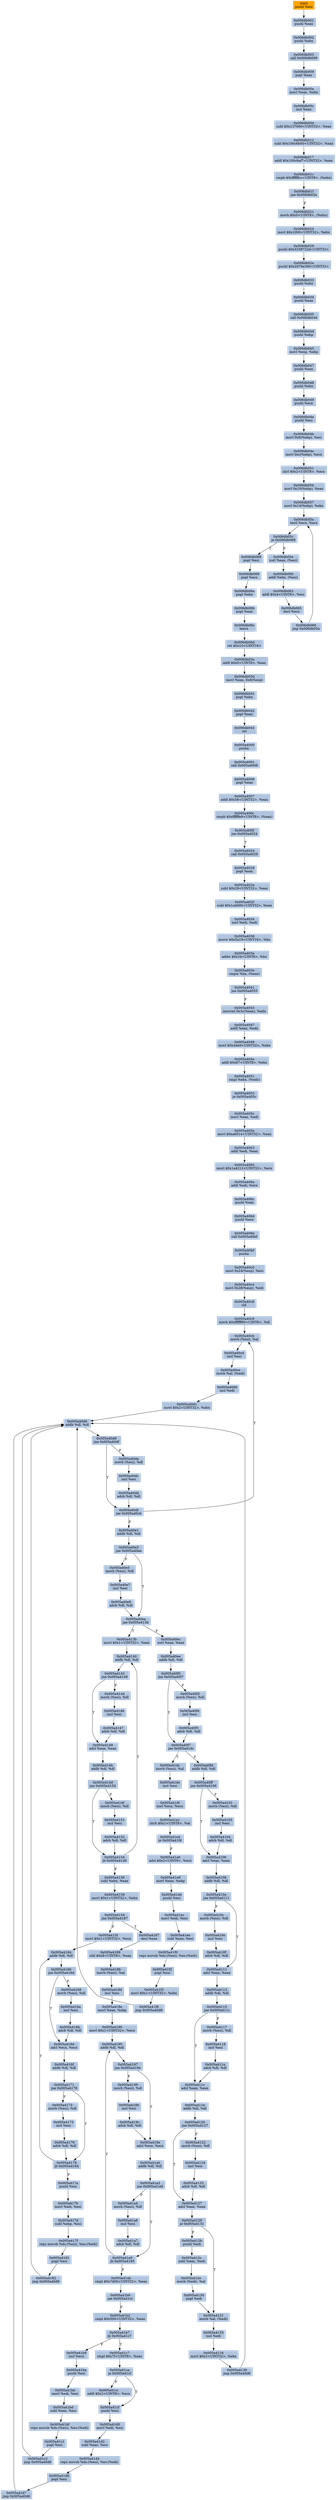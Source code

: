 digraph G {
node[shape=rectangle,style=filled,fillcolor=lightsteelblue,color=lightsteelblue]
bgcolor="transparent"
a0x006db000pushl_esi[label="start\npushl %esi",fillcolor="orange",color="lightgrey"];
a0x006db001pushl_eax[label="0x006db001\npushl %eax"];
a0x006db002pushl_ebx[label="0x006db002\npushl %ebx"];
a0x006db003call_0x006db009[label="0x006db003\ncall 0x006db009"];
a0x006db009popl_eax[label="0x006db009\npopl %eax"];
a0x006db00amovl_eax_ebx[label="0x006db00a\nmovl %eax, %ebx"];
a0x006db00cincl_eax[label="0x006db00c\nincl %eax"];
a0x006db00dsubl_0x137000UINT32_eax[label="0x006db00d\nsubl $0x137000<UINT32>, %eax"];
a0x006db012subl_0x100c6b00UINT32_eax[label="0x006db012\nsubl $0x100c6b00<UINT32>, %eax"];
a0x006db017addl_0x100c6af7UINT32_eax[label="0x006db017\naddl $0x100c6af7<UINT32>, %eax"];
a0x006db01ccmpb_0xffffffccUINT8_ebx_[label="0x006db01c\ncmpb $0xffffffcc<UINT8>, (%ebx)"];
a0x006db01fjne_0x006db03a[label="0x006db01f\njne 0x006db03a"];
a0x006db021movb_0x0UINT8_ebx_[label="0x006db021\nmovb $0x0<UINT8>, (%ebx)"];
a0x006db024movl_0x1000UINT32_ebx[label="0x006db024\nmovl $0x1000<UINT32>, %ebx"];
a0x006db029pushl_0x3338722dUINT32[label="0x006db029\npushl $0x3338722d<UINT32>"];
a0x006db02epushl_0x2979e390UINT32[label="0x006db02e\npushl $0x2979e390<UINT32>"];
a0x006db033pushl_ebx[label="0x006db033\npushl %ebx"];
a0x006db034pushl_eax[label="0x006db034\npushl %eax"];
a0x006db035call_0x006db044[label="0x006db035\ncall 0x006db044"];
a0x006db044pushl_ebp[label="0x006db044\npushl %ebp"];
a0x006db045movl_esp_ebp[label="0x006db045\nmovl %esp, %ebp"];
a0x006db047pushl_eax[label="0x006db047\npushl %eax"];
a0x006db048pushl_ebx[label="0x006db048\npushl %ebx"];
a0x006db049pushl_ecx[label="0x006db049\npushl %ecx"];
a0x006db04apushl_esi[label="0x006db04a\npushl %esi"];
a0x006db04bmovl_0x8ebp__esi[label="0x006db04b\nmovl 0x8(%ebp), %esi"];
a0x006db04emovl_0xcebp__ecx[label="0x006db04e\nmovl 0xc(%ebp), %ecx"];
a0x006db051shrl_0x2UINT8_ecx[label="0x006db051\nshrl $0x2<UINT8>, %ecx"];
a0x006db054movl_0x10ebp__eax[label="0x006db054\nmovl 0x10(%ebp), %eax"];
a0x006db057movl_0x14ebp__ebx[label="0x006db057\nmovl 0x14(%ebp), %ebx"];
a0x006db05atestl_ecx_ecx[label="0x006db05a\ntestl %ecx, %ecx"];
a0x006db05cje_0x006db068[label="0x006db05c\nje 0x006db068"];
a0x006db05exorl_eax_esi_[label="0x006db05e\nxorl %eax, (%esi)"];
a0x006db060addl_ebx_esi_[label="0x006db060\naddl %ebx, (%esi)"];
a0x006db062addl_0x4UINT8_esi[label="0x006db062\naddl $0x4<UINT8>, %esi"];
a0x006db065decl_ecx[label="0x006db065\ndecl %ecx"];
a0x006db066jmp_0x006db05a[label="0x006db066\njmp 0x006db05a"];
a0x006db068popl_esi[label="0x006db068\npopl %esi"];
a0x006db069popl_ecx[label="0x006db069\npopl %ecx"];
a0x006db06apopl_ebx[label="0x006db06a\npopl %ebx"];
a0x006db06bpopl_eax[label="0x006db06b\npopl %eax"];
a0x006db06cleave_[label="0x006db06c\nleave "];
a0x006db06dret_0x10UINT16[label="0x006db06d\nret $0x10<UINT16>"];
a0x006db03aaddl_0x0UINT8_eax[label="0x006db03a\naddl $0x0<UINT8>, %eax"];
a0x006db03dmovl_eax_0x8esp_[label="0x006db03d\nmovl %eax, 0x8(%esp)"];
a0x006db041popl_ebx[label="0x006db041\npopl %ebx"];
a0x006db042popl_eax[label="0x006db042\npopl %eax"];
a0x006db043ret[label="0x006db043\nret"];
a0x005a4000pusha_[label="0x005a4000\npusha "];
a0x005a4001call_0x005a4006[label="0x005a4001\ncall 0x005a4006"];
a0x005a4006popl_eax[label="0x005a4006\npopl %eax"];
a0x005a4007addl_0x58UINT32_eax[label="0x005a4007\naddl $0x58<UINT32>, %eax"];
a0x005a400ccmpb_0xffffffe9UINT8_eax_[label="0x005a400c\ncmpb $0xffffffe9<UINT8>, (%eax)"];
a0x005a400fjne_0x005a4024[label="0x005a400f\njne 0x005a4024"];
a0x005a4024call_0x005a4029[label="0x005a4024\ncall 0x005a4029"];
a0x005a4029popl_eax[label="0x005a4029\npopl %eax"];
a0x005a402asubl_0x29UINT32_eax[label="0x005a402a\nsubl $0x29<UINT32>, %eax"];
a0x005a402fsubl_0x1a4000UINT32_eax[label="0x005a402f\nsubl $0x1a4000<UINT32>, %eax"];
a0x005a4034xorl_edi_edi[label="0x005a4034\nxorl %edi, %edi"];
a0x005a4036movw_0x5a19UINT16_bx[label="0x005a4036\nmovw $0x5a19<UINT16>, %bx"];
a0x005a403aaddw_0x34UINT8_bx[label="0x005a403a\naddw $0x34<UINT8>, %bx"];
a0x005a403ecmpw_bx_eax_[label="0x005a403e\ncmpw %bx, (%eax)"];
a0x005a4041jne_0x005a4055[label="0x005a4041\njne 0x005a4055"];
a0x005a4043movzwl_0x3ceax__edx[label="0x005a4043\nmovzwl 0x3c(%eax), %edx"];
a0x005a4047addl_eax_edx[label="0x005a4047\naddl %eax, %edx"];
a0x005a4049movl_0x44e9UINT32_ebx[label="0x005a4049\nmovl $0x44e9<UINT32>, %ebx"];
a0x005a404eaddl_0x67UINT8_ebx[label="0x005a404e\naddl $0x67<UINT8>, %ebx"];
a0x005a4051cmpl_ebx_edx_[label="0x005a4051\ncmpl %ebx, (%edx)"];
a0x005a4053je_0x005a405c[label="0x005a4053\nje 0x005a405c"];
a0x005a405cmovl_eax_edi[label="0x005a405c\nmovl %eax, %edi"];
a0x005a405emovl_0xa6014UINT32_eax[label="0x005a405e\nmovl $0xa6014<UINT32>, %eax"];
a0x005a4063addl_edi_eax[label="0x005a4063\naddl %edi, %eax"];
a0x005a4065movl_0x1a4212UINT32_ecx[label="0x005a4065\nmovl $0x1a4212<UINT32>, %ecx"];
a0x005a406aaddl_edi_ecx[label="0x005a406a\naddl %edi, %ecx"];
a0x005a406cpushl_eax[label="0x005a406c\npushl %eax"];
a0x005a406dpushl_ecx[label="0x005a406d\npushl %ecx"];
a0x005a406ecall_0x005a40bf[label="0x005a406e\ncall 0x005a40bf"];
a0x005a40bfpusha_[label="0x005a40bf\npusha "];
a0x005a40c0movl_0x24esp__esi[label="0x005a40c0\nmovl 0x24(%esp), %esi"];
a0x005a40c4movl_0x28esp__edi[label="0x005a40c4\nmovl 0x28(%esp), %edi"];
a0x005a40c8cld_[label="0x005a40c8\ncld "];
a0x005a40c9movb_0xffffff80UINT8_dl[label="0x005a40c9\nmovb $0xffffff80<UINT8>, %dl"];
a0x005a40cbmovb_esi__al[label="0x005a40cb\nmovb (%esi), %al"];
a0x005a40cdincl_esi[label="0x005a40cd\nincl %esi"];
a0x005a40cemovb_al_edi_[label="0x005a40ce\nmovb %al, (%edi)"];
a0x005a40d0incl_edi[label="0x005a40d0\nincl %edi"];
a0x005a40d1movl_0x2UINT32_ebx[label="0x005a40d1\nmovl $0x2<UINT32>, %ebx"];
a0x005a40d6addb_dl_dl[label="0x005a40d6\naddb %dl, %dl"];
a0x005a40d8jne_0x005a40df[label="0x005a40d8\njne 0x005a40df"];
a0x005a40damovb_esi__dl[label="0x005a40da\nmovb (%esi), %dl"];
a0x005a40dcincl_esi[label="0x005a40dc\nincl %esi"];
a0x005a40ddadcb_dl_dl[label="0x005a40dd\nadcb %dl, %dl"];
a0x005a40dfjae_0x005a40cb[label="0x005a40df\njae 0x005a40cb"];
a0x005a40e1addb_dl_dl[label="0x005a40e1\naddb %dl, %dl"];
a0x005a40e3jne_0x005a40ea[label="0x005a40e3\njne 0x005a40ea"];
a0x005a40eajae_0x005a413b[label="0x005a40ea\njae 0x005a413b"];
a0x005a40ecxorl_eax_eax[label="0x005a40ec\nxorl %eax, %eax"];
a0x005a40eeaddb_dl_dl[label="0x005a40ee\naddb %dl, %dl"];
a0x005a40f0jne_0x005a40f7[label="0x005a40f0\njne 0x005a40f7"];
a0x005a40f7jae_0x005a41dc[label="0x005a40f7\njae 0x005a41dc"];
a0x005a40fdaddb_dl_dl[label="0x005a40fd\naddb %dl, %dl"];
a0x005a40ffjne_0x005a4106[label="0x005a40ff\njne 0x005a4106"];
a0x005a4106adcl_eax_eax[label="0x005a4106\nadcl %eax, %eax"];
a0x005a4108addb_dl_dl[label="0x005a4108\naddb %dl, %dl"];
a0x005a410ajne_0x005a4111[label="0x005a410a\njne 0x005a4111"];
a0x005a4111adcl_eax_eax[label="0x005a4111\nadcl %eax, %eax"];
a0x005a4113addb_dl_dl[label="0x005a4113\naddb %dl, %dl"];
a0x005a4115jne_0x005a411c[label="0x005a4115\njne 0x005a411c"];
a0x005a411cadcl_eax_eax[label="0x005a411c\nadcl %eax, %eax"];
a0x005a411eaddb_dl_dl[label="0x005a411e\naddb %dl, %dl"];
a0x005a4120jne_0x005a4127[label="0x005a4120\njne 0x005a4127"];
a0x005a4122movb_esi__dl[label="0x005a4122\nmovb (%esi), %dl"];
a0x005a4124incl_esi[label="0x005a4124\nincl %esi"];
a0x005a4125adcb_dl_dl[label="0x005a4125\nadcb %dl, %dl"];
a0x005a4127adcl_eax_eax[label="0x005a4127\nadcl %eax, %eax"];
a0x005a4129je_0x005a4131[label="0x005a4129\nje 0x005a4131"];
a0x005a4131movb_al_edi_[label="0x005a4131\nmovb %al, (%edi)"];
a0x005a4133incl_edi[label="0x005a4133\nincl %edi"];
a0x005a4134movl_0x2UINT32_ebx[label="0x005a4134\nmovl $0x2<UINT32>, %ebx"];
a0x005a4139jmp_0x005a40d6[label="0x005a4139\njmp 0x005a40d6"];
a0x005a413bmovl_0x1UINT32_eax[label="0x005a413b\nmovl $0x1<UINT32>, %eax"];
a0x005a4140addb_dl_dl[label="0x005a4140\naddb %dl, %dl"];
a0x005a4142jne_0x005a4149[label="0x005a4142\njne 0x005a4149"];
a0x005a4149adcl_eax_eax[label="0x005a4149\nadcl %eax, %eax"];
a0x005a414baddb_dl_dl[label="0x005a414b\naddb %dl, %dl"];
a0x005a414djne_0x005a4154[label="0x005a414d\njne 0x005a4154"];
a0x005a4154jb_0x005a4140[label="0x005a4154\njb 0x005a4140"];
a0x005a4156subl_ebx_eax[label="0x005a4156\nsubl %ebx, %eax"];
a0x005a4158movl_0x1UINT32_ebx[label="0x005a4158\nmovl $0x1<UINT32>, %ebx"];
a0x005a415djne_0x005a4187[label="0x005a415d\njne 0x005a4187"];
a0x005a4187decl_eax[label="0x005a4187\ndecl %eax"];
a0x005a4188shll_0x8UINT8_eax[label="0x005a4188\nshll $0x8<UINT8>, %eax"];
a0x005a418bmovb_esi__al[label="0x005a418b\nmovb (%esi), %al"];
a0x005a418dincl_esi[label="0x005a418d\nincl %esi"];
a0x005a418emovl_eax_ebp[label="0x005a418e\nmovl %eax, %ebp"];
a0x005a4190movl_0x1UINT32_ecx[label="0x005a4190\nmovl $0x1<UINT32>, %ecx"];
a0x005a4195addb_dl_dl[label="0x005a4195\naddb %dl, %dl"];
a0x005a4197jne_0x005a419e[label="0x005a4197\njne 0x005a419e"];
a0x005a419eadcl_ecx_ecx[label="0x005a419e\nadcl %ecx, %ecx"];
a0x005a41a0addb_dl_dl[label="0x005a41a0\naddb %dl, %dl"];
a0x005a41a2jne_0x005a41a9[label="0x005a41a2\njne 0x005a41a9"];
a0x005a41a9jb_0x005a4195[label="0x005a41a9\njb 0x005a4195"];
a0x005a41a4movb_esi__dl[label="0x005a41a4\nmovb (%esi), %dl"];
a0x005a41a6incl_esi[label="0x005a41a6\nincl %esi"];
a0x005a41a7adcb_dl_dl[label="0x005a41a7\nadcb %dl, %dl"];
a0x005a41abcmpl_0x7d00UINT32_eax[label="0x005a41ab\ncmpl $0x7d00<UINT32>, %eax"];
a0x005a41b0jae_0x005a41cc[label="0x005a41b0\njae 0x005a41cc"];
a0x005a41b2cmpl_0x500UINT32_eax[label="0x005a41b2\ncmpl $0x500<UINT32>, %eax"];
a0x005a41b7jb_0x005a41c7[label="0x005a41b7\njb 0x005a41c7"];
a0x005a41c7cmpl_0x7fUINT8_eax[label="0x005a41c7\ncmpl $0x7f<UINT8>, %eax"];
a0x005a41caja_0x005a41cf[label="0x005a41ca\nja 0x005a41cf"];
a0x005a41ccaddl_0x2UINT8_ecx[label="0x005a41cc\naddl $0x2<UINT8>, %ecx"];
a0x005a41cfpushl_esi[label="0x005a41cf\npushl %esi"];
a0x005a41d0movl_edi_esi[label="0x005a41d0\nmovl %edi, %esi"];
a0x005a41d2subl_eax_esi[label="0x005a41d2\nsubl %eax, %esi"];
a0x005a41d4repz_movsb_ds_esi__es_edi_[label="0x005a41d4\nrepz movsb %ds:(%esi), %es:(%edi)"];
a0x005a41d6popl_esi[label="0x005a41d6\npopl %esi"];
a0x005a41d7jmp_0x005a40d6[label="0x005a41d7\njmp 0x005a40d6"];
a0x005a40f2movb_esi__dl[label="0x005a40f2\nmovb (%esi), %dl"];
a0x005a40f4incl_esi[label="0x005a40f4\nincl %esi"];
a0x005a40f5adcb_dl_dl[label="0x005a40f5\nadcb %dl, %dl"];
a0x005a414fmovb_esi__dl[label="0x005a414f\nmovb (%esi), %dl"];
a0x005a4151incl_esi[label="0x005a4151\nincl %esi"];
a0x005a4152adcb_dl_dl[label="0x005a4152\nadcb %dl, %dl"];
a0x005a415fmovl_0x1UINT32_ecx[label="0x005a415f\nmovl $0x1<UINT32>, %ecx"];
a0x005a4164addb_dl_dl[label="0x005a4164\naddb %dl, %dl"];
a0x005a4166jne_0x005a416d[label="0x005a4166\njne 0x005a416d"];
a0x005a416dadcl_ecx_ecx[label="0x005a416d\nadcl %ecx, %ecx"];
a0x005a416faddb_dl_dl[label="0x005a416f\naddb %dl, %dl"];
a0x005a4171jne_0x005a4178[label="0x005a4171\njne 0x005a4178"];
a0x005a4178jb_0x005a4164[label="0x005a4178\njb 0x005a4164"];
a0x005a4173movb_esi__dl[label="0x005a4173\nmovb (%esi), %dl"];
a0x005a4175incl_esi[label="0x005a4175\nincl %esi"];
a0x005a4176adcb_dl_dl[label="0x005a4176\nadcb %dl, %dl"];
a0x005a417apushl_esi[label="0x005a417a\npushl %esi"];
a0x005a417bmovl_edi_esi[label="0x005a417b\nmovl %edi, %esi"];
a0x005a417dsubl_ebp_esi[label="0x005a417d\nsubl %ebp, %esi"];
a0x005a417frepz_movsb_ds_esi__es_edi_[label="0x005a417f\nrepz movsb %ds:(%esi), %es:(%edi)"];
a0x005a4181popl_esi[label="0x005a4181\npopl %esi"];
a0x005a4182jmp_0x005a40d6[label="0x005a4182\njmp 0x005a40d6"];
a0x005a4144movb_esi__dl[label="0x005a4144\nmovb (%esi), %dl"];
a0x005a4146incl_esi[label="0x005a4146\nincl %esi"];
a0x005a4147adcb_dl_dl[label="0x005a4147\nadcb %dl, %dl"];
a0x005a4199movb_esi__dl[label="0x005a4199\nmovb (%esi), %dl"];
a0x005a419bincl_esi[label="0x005a419b\nincl %esi"];
a0x005a419cadcb_dl_dl[label="0x005a419c\nadcb %dl, %dl"];
a0x005a40e5movb_esi__dl[label="0x005a40e5\nmovb (%esi), %dl"];
a0x005a40e7incl_esi[label="0x005a40e7\nincl %esi"];
a0x005a40e8adcb_dl_dl[label="0x005a40e8\nadcb %dl, %dl"];
a0x005a410cmovb_esi__dl[label="0x005a410c\nmovb (%esi), %dl"];
a0x005a410eincl_esi[label="0x005a410e\nincl %esi"];
a0x005a410fadcb_dl_dl[label="0x005a410f\nadcb %dl, %dl"];
a0x005a412bpushl_edi[label="0x005a412b\npushl %edi"];
a0x005a412csubl_eax_edi[label="0x005a412c\nsubl %eax, %edi"];
a0x005a412emovb_edi__al[label="0x005a412e\nmovb (%edi), %al"];
a0x005a4130popl_edi[label="0x005a4130\npopl %edi"];
a0x005a4117movb_esi__dl[label="0x005a4117\nmovb (%esi), %dl"];
a0x005a4119incl_esi[label="0x005a4119\nincl %esi"];
a0x005a411aadcb_dl_dl[label="0x005a411a\nadcb %dl, %dl"];
a0x005a4168movb_esi__dl[label="0x005a4168\nmovb (%esi), %dl"];
a0x005a416aincl_esi[label="0x005a416a\nincl %esi"];
a0x005a416badcb_dl_dl[label="0x005a416b\nadcb %dl, %dl"];
a0x005a41b9incl_ecx[label="0x005a41b9\nincl %ecx"];
a0x005a41bapushl_esi[label="0x005a41ba\npushl %esi"];
a0x005a41bbmovl_edi_esi[label="0x005a41bb\nmovl %edi, %esi"];
a0x005a41bdsubl_eax_esi[label="0x005a41bd\nsubl %eax, %esi"];
a0x005a41bfrepz_movsb_ds_esi__es_edi_[label="0x005a41bf\nrepz movsb %ds:(%esi), %es:(%edi)"];
a0x005a41c1popl_esi[label="0x005a41c1\npopl %esi"];
a0x005a41c2jmp_0x005a40d6[label="0x005a41c2\njmp 0x005a40d6"];
a0x005a4101movb_esi__dl[label="0x005a4101\nmovb (%esi), %dl"];
a0x005a4103incl_esi[label="0x005a4103\nincl %esi"];
a0x005a4104adcb_dl_dl[label="0x005a4104\nadcb %dl, %dl"];
a0x005a41dcmovb_esi__al[label="0x005a41dc\nmovb (%esi), %al"];
a0x005a41deincl_esi[label="0x005a41de\nincl %esi"];
a0x005a41dfxorl_ecx_ecx[label="0x005a41df\nxorl %ecx, %ecx"];
a0x005a41e1shrb_0x1UINT8_al[label="0x005a41e1\nshrb $0x1<UINT8>, %al"];
a0x005a41e4je_0x005a41fd[label="0x005a41e4\nje 0x005a41fd"];
a0x005a41e6adcl_0x2UINT8_ecx[label="0x005a41e6\nadcl $0x2<UINT8>, %ecx"];
a0x005a41e9movl_eax_ebp[label="0x005a41e9\nmovl %eax, %ebp"];
a0x005a41ebpushl_esi[label="0x005a41eb\npushl %esi"];
a0x005a41ecmovl_edi_esi[label="0x005a41ec\nmovl %edi, %esi"];
a0x005a41eesubl_eax_esi[label="0x005a41ee\nsubl %eax, %esi"];
a0x005a41f0repz_movsb_ds_esi__es_edi_[label="0x005a41f0\nrepz movsb %ds:(%esi), %es:(%edi)"];
a0x005a41f2popl_esi[label="0x005a41f2\npopl %esi"];
a0x005a41f3movl_0x1UINT32_ebx[label="0x005a41f3\nmovl $0x1<UINT32>, %ebx"];
a0x005a41f8jmp_0x005a40d6[label="0x005a41f8\njmp 0x005a40d6"];
a0x006db000pushl_esi -> a0x006db001pushl_eax [color="#000000"];
a0x006db001pushl_eax -> a0x006db002pushl_ebx [color="#000000"];
a0x006db002pushl_ebx -> a0x006db003call_0x006db009 [color="#000000"];
a0x006db003call_0x006db009 -> a0x006db009popl_eax [color="#000000"];
a0x006db009popl_eax -> a0x006db00amovl_eax_ebx [color="#000000"];
a0x006db00amovl_eax_ebx -> a0x006db00cincl_eax [color="#000000"];
a0x006db00cincl_eax -> a0x006db00dsubl_0x137000UINT32_eax [color="#000000"];
a0x006db00dsubl_0x137000UINT32_eax -> a0x006db012subl_0x100c6b00UINT32_eax [color="#000000"];
a0x006db012subl_0x100c6b00UINT32_eax -> a0x006db017addl_0x100c6af7UINT32_eax [color="#000000"];
a0x006db017addl_0x100c6af7UINT32_eax -> a0x006db01ccmpb_0xffffffccUINT8_ebx_ [color="#000000"];
a0x006db01ccmpb_0xffffffccUINT8_ebx_ -> a0x006db01fjne_0x006db03a [color="#000000"];
a0x006db01fjne_0x006db03a -> a0x006db021movb_0x0UINT8_ebx_ [color="#000000",label="F"];
a0x006db021movb_0x0UINT8_ebx_ -> a0x006db024movl_0x1000UINT32_ebx [color="#000000"];
a0x006db024movl_0x1000UINT32_ebx -> a0x006db029pushl_0x3338722dUINT32 [color="#000000"];
a0x006db029pushl_0x3338722dUINT32 -> a0x006db02epushl_0x2979e390UINT32 [color="#000000"];
a0x006db02epushl_0x2979e390UINT32 -> a0x006db033pushl_ebx [color="#000000"];
a0x006db033pushl_ebx -> a0x006db034pushl_eax [color="#000000"];
a0x006db034pushl_eax -> a0x006db035call_0x006db044 [color="#000000"];
a0x006db035call_0x006db044 -> a0x006db044pushl_ebp [color="#000000"];
a0x006db044pushl_ebp -> a0x006db045movl_esp_ebp [color="#000000"];
a0x006db045movl_esp_ebp -> a0x006db047pushl_eax [color="#000000"];
a0x006db047pushl_eax -> a0x006db048pushl_ebx [color="#000000"];
a0x006db048pushl_ebx -> a0x006db049pushl_ecx [color="#000000"];
a0x006db049pushl_ecx -> a0x006db04apushl_esi [color="#000000"];
a0x006db04apushl_esi -> a0x006db04bmovl_0x8ebp__esi [color="#000000"];
a0x006db04bmovl_0x8ebp__esi -> a0x006db04emovl_0xcebp__ecx [color="#000000"];
a0x006db04emovl_0xcebp__ecx -> a0x006db051shrl_0x2UINT8_ecx [color="#000000"];
a0x006db051shrl_0x2UINT8_ecx -> a0x006db054movl_0x10ebp__eax [color="#000000"];
a0x006db054movl_0x10ebp__eax -> a0x006db057movl_0x14ebp__ebx [color="#000000"];
a0x006db057movl_0x14ebp__ebx -> a0x006db05atestl_ecx_ecx [color="#000000"];
a0x006db05atestl_ecx_ecx -> a0x006db05cje_0x006db068 [color="#000000"];
a0x006db05cje_0x006db068 -> a0x006db05exorl_eax_esi_ [color="#000000",label="F"];
a0x006db05exorl_eax_esi_ -> a0x006db060addl_ebx_esi_ [color="#000000"];
a0x006db060addl_ebx_esi_ -> a0x006db062addl_0x4UINT8_esi [color="#000000"];
a0x006db062addl_0x4UINT8_esi -> a0x006db065decl_ecx [color="#000000"];
a0x006db065decl_ecx -> a0x006db066jmp_0x006db05a [color="#000000"];
a0x006db066jmp_0x006db05a -> a0x006db05atestl_ecx_ecx [color="#000000"];
a0x006db05cje_0x006db068 -> a0x006db068popl_esi [color="#000000",label="T"];
a0x006db068popl_esi -> a0x006db069popl_ecx [color="#000000"];
a0x006db069popl_ecx -> a0x006db06apopl_ebx [color="#000000"];
a0x006db06apopl_ebx -> a0x006db06bpopl_eax [color="#000000"];
a0x006db06bpopl_eax -> a0x006db06cleave_ [color="#000000"];
a0x006db06cleave_ -> a0x006db06dret_0x10UINT16 [color="#000000"];
a0x006db06dret_0x10UINT16 -> a0x006db03aaddl_0x0UINT8_eax [color="#000000"];
a0x006db03aaddl_0x0UINT8_eax -> a0x006db03dmovl_eax_0x8esp_ [color="#000000"];
a0x006db03dmovl_eax_0x8esp_ -> a0x006db041popl_ebx [color="#000000"];
a0x006db041popl_ebx -> a0x006db042popl_eax [color="#000000"];
a0x006db042popl_eax -> a0x006db043ret [color="#000000"];
a0x006db043ret -> a0x005a4000pusha_ [color="#000000"];
a0x005a4000pusha_ -> a0x005a4001call_0x005a4006 [color="#000000"];
a0x005a4001call_0x005a4006 -> a0x005a4006popl_eax [color="#000000"];
a0x005a4006popl_eax -> a0x005a4007addl_0x58UINT32_eax [color="#000000"];
a0x005a4007addl_0x58UINT32_eax -> a0x005a400ccmpb_0xffffffe9UINT8_eax_ [color="#000000"];
a0x005a400ccmpb_0xffffffe9UINT8_eax_ -> a0x005a400fjne_0x005a4024 [color="#000000"];
a0x005a400fjne_0x005a4024 -> a0x005a4024call_0x005a4029 [color="#000000",label="T"];
a0x005a4024call_0x005a4029 -> a0x005a4029popl_eax [color="#000000"];
a0x005a4029popl_eax -> a0x005a402asubl_0x29UINT32_eax [color="#000000"];
a0x005a402asubl_0x29UINT32_eax -> a0x005a402fsubl_0x1a4000UINT32_eax [color="#000000"];
a0x005a402fsubl_0x1a4000UINT32_eax -> a0x005a4034xorl_edi_edi [color="#000000"];
a0x005a4034xorl_edi_edi -> a0x005a4036movw_0x5a19UINT16_bx [color="#000000"];
a0x005a4036movw_0x5a19UINT16_bx -> a0x005a403aaddw_0x34UINT8_bx [color="#000000"];
a0x005a403aaddw_0x34UINT8_bx -> a0x005a403ecmpw_bx_eax_ [color="#000000"];
a0x005a403ecmpw_bx_eax_ -> a0x005a4041jne_0x005a4055 [color="#000000"];
a0x005a4041jne_0x005a4055 -> a0x005a4043movzwl_0x3ceax__edx [color="#000000",label="F"];
a0x005a4043movzwl_0x3ceax__edx -> a0x005a4047addl_eax_edx [color="#000000"];
a0x005a4047addl_eax_edx -> a0x005a4049movl_0x44e9UINT32_ebx [color="#000000"];
a0x005a4049movl_0x44e9UINT32_ebx -> a0x005a404eaddl_0x67UINT8_ebx [color="#000000"];
a0x005a404eaddl_0x67UINT8_ebx -> a0x005a4051cmpl_ebx_edx_ [color="#000000"];
a0x005a4051cmpl_ebx_edx_ -> a0x005a4053je_0x005a405c [color="#000000"];
a0x005a4053je_0x005a405c -> a0x005a405cmovl_eax_edi [color="#000000",label="T"];
a0x005a405cmovl_eax_edi -> a0x005a405emovl_0xa6014UINT32_eax [color="#000000"];
a0x005a405emovl_0xa6014UINT32_eax -> a0x005a4063addl_edi_eax [color="#000000"];
a0x005a4063addl_edi_eax -> a0x005a4065movl_0x1a4212UINT32_ecx [color="#000000"];
a0x005a4065movl_0x1a4212UINT32_ecx -> a0x005a406aaddl_edi_ecx [color="#000000"];
a0x005a406aaddl_edi_ecx -> a0x005a406cpushl_eax [color="#000000"];
a0x005a406cpushl_eax -> a0x005a406dpushl_ecx [color="#000000"];
a0x005a406dpushl_ecx -> a0x005a406ecall_0x005a40bf [color="#000000"];
a0x005a406ecall_0x005a40bf -> a0x005a40bfpusha_ [color="#000000"];
a0x005a40bfpusha_ -> a0x005a40c0movl_0x24esp__esi [color="#000000"];
a0x005a40c0movl_0x24esp__esi -> a0x005a40c4movl_0x28esp__edi [color="#000000"];
a0x005a40c4movl_0x28esp__edi -> a0x005a40c8cld_ [color="#000000"];
a0x005a40c8cld_ -> a0x005a40c9movb_0xffffff80UINT8_dl [color="#000000"];
a0x005a40c9movb_0xffffff80UINT8_dl -> a0x005a40cbmovb_esi__al [color="#000000"];
a0x005a40cbmovb_esi__al -> a0x005a40cdincl_esi [color="#000000"];
a0x005a40cdincl_esi -> a0x005a40cemovb_al_edi_ [color="#000000"];
a0x005a40cemovb_al_edi_ -> a0x005a40d0incl_edi [color="#000000"];
a0x005a40d0incl_edi -> a0x005a40d1movl_0x2UINT32_ebx [color="#000000"];
a0x005a40d1movl_0x2UINT32_ebx -> a0x005a40d6addb_dl_dl [color="#000000"];
a0x005a40d6addb_dl_dl -> a0x005a40d8jne_0x005a40df [color="#000000"];
a0x005a40d8jne_0x005a40df -> a0x005a40damovb_esi__dl [color="#000000",label="F"];
a0x005a40damovb_esi__dl -> a0x005a40dcincl_esi [color="#000000"];
a0x005a40dcincl_esi -> a0x005a40ddadcb_dl_dl [color="#000000"];
a0x005a40ddadcb_dl_dl -> a0x005a40dfjae_0x005a40cb [color="#000000"];
a0x005a40dfjae_0x005a40cb -> a0x005a40cbmovb_esi__al [color="#000000",label="T"];
a0x005a40d8jne_0x005a40df -> a0x005a40dfjae_0x005a40cb [color="#000000",label="T"];
a0x005a40dfjae_0x005a40cb -> a0x005a40e1addb_dl_dl [color="#000000",label="F"];
a0x005a40e1addb_dl_dl -> a0x005a40e3jne_0x005a40ea [color="#000000"];
a0x005a40e3jne_0x005a40ea -> a0x005a40eajae_0x005a413b [color="#000000",label="T"];
a0x005a40eajae_0x005a413b -> a0x005a40ecxorl_eax_eax [color="#000000",label="F"];
a0x005a40ecxorl_eax_eax -> a0x005a40eeaddb_dl_dl [color="#000000"];
a0x005a40eeaddb_dl_dl -> a0x005a40f0jne_0x005a40f7 [color="#000000"];
a0x005a40f0jne_0x005a40f7 -> a0x005a40f7jae_0x005a41dc [color="#000000",label="T"];
a0x005a40f7jae_0x005a41dc -> a0x005a40fdaddb_dl_dl [color="#000000",label="F"];
a0x005a40fdaddb_dl_dl -> a0x005a40ffjne_0x005a4106 [color="#000000"];
a0x005a40ffjne_0x005a4106 -> a0x005a4106adcl_eax_eax [color="#000000",label="T"];
a0x005a4106adcl_eax_eax -> a0x005a4108addb_dl_dl [color="#000000"];
a0x005a4108addb_dl_dl -> a0x005a410ajne_0x005a4111 [color="#000000"];
a0x005a410ajne_0x005a4111 -> a0x005a4111adcl_eax_eax [color="#000000",label="T"];
a0x005a4111adcl_eax_eax -> a0x005a4113addb_dl_dl [color="#000000"];
a0x005a4113addb_dl_dl -> a0x005a4115jne_0x005a411c [color="#000000"];
a0x005a4115jne_0x005a411c -> a0x005a411cadcl_eax_eax [color="#000000",label="T"];
a0x005a411cadcl_eax_eax -> a0x005a411eaddb_dl_dl [color="#000000"];
a0x005a411eaddb_dl_dl -> a0x005a4120jne_0x005a4127 [color="#000000"];
a0x005a4120jne_0x005a4127 -> a0x005a4122movb_esi__dl [color="#000000",label="F"];
a0x005a4122movb_esi__dl -> a0x005a4124incl_esi [color="#000000"];
a0x005a4124incl_esi -> a0x005a4125adcb_dl_dl [color="#000000"];
a0x005a4125adcb_dl_dl -> a0x005a4127adcl_eax_eax [color="#000000"];
a0x005a4127adcl_eax_eax -> a0x005a4129je_0x005a4131 [color="#000000"];
a0x005a4129je_0x005a4131 -> a0x005a4131movb_al_edi_ [color="#000000",label="T"];
a0x005a4131movb_al_edi_ -> a0x005a4133incl_edi [color="#000000"];
a0x005a4133incl_edi -> a0x005a4134movl_0x2UINT32_ebx [color="#000000"];
a0x005a4134movl_0x2UINT32_ebx -> a0x005a4139jmp_0x005a40d6 [color="#000000"];
a0x005a4139jmp_0x005a40d6 -> a0x005a40d6addb_dl_dl [color="#000000"];
a0x005a40eajae_0x005a413b -> a0x005a413bmovl_0x1UINT32_eax [color="#000000",label="T"];
a0x005a413bmovl_0x1UINT32_eax -> a0x005a4140addb_dl_dl [color="#000000"];
a0x005a4140addb_dl_dl -> a0x005a4142jne_0x005a4149 [color="#000000"];
a0x005a4142jne_0x005a4149 -> a0x005a4149adcl_eax_eax [color="#000000",label="T"];
a0x005a4149adcl_eax_eax -> a0x005a414baddb_dl_dl [color="#000000"];
a0x005a414baddb_dl_dl -> a0x005a414djne_0x005a4154 [color="#000000"];
a0x005a414djne_0x005a4154 -> a0x005a4154jb_0x005a4140 [color="#000000",label="T"];
a0x005a4154jb_0x005a4140 -> a0x005a4156subl_ebx_eax [color="#000000",label="F"];
a0x005a4156subl_ebx_eax -> a0x005a4158movl_0x1UINT32_ebx [color="#000000"];
a0x005a4158movl_0x1UINT32_ebx -> a0x005a415djne_0x005a4187 [color="#000000"];
a0x005a415djne_0x005a4187 -> a0x005a4187decl_eax [color="#000000",label="T"];
a0x005a4187decl_eax -> a0x005a4188shll_0x8UINT8_eax [color="#000000"];
a0x005a4188shll_0x8UINT8_eax -> a0x005a418bmovb_esi__al [color="#000000"];
a0x005a418bmovb_esi__al -> a0x005a418dincl_esi [color="#000000"];
a0x005a418dincl_esi -> a0x005a418emovl_eax_ebp [color="#000000"];
a0x005a418emovl_eax_ebp -> a0x005a4190movl_0x1UINT32_ecx [color="#000000"];
a0x005a4190movl_0x1UINT32_ecx -> a0x005a4195addb_dl_dl [color="#000000"];
a0x005a4195addb_dl_dl -> a0x005a4197jne_0x005a419e [color="#000000"];
a0x005a4197jne_0x005a419e -> a0x005a419eadcl_ecx_ecx [color="#000000",label="T"];
a0x005a419eadcl_ecx_ecx -> a0x005a41a0addb_dl_dl [color="#000000"];
a0x005a41a0addb_dl_dl -> a0x005a41a2jne_0x005a41a9 [color="#000000"];
a0x005a41a2jne_0x005a41a9 -> a0x005a41a9jb_0x005a4195 [color="#000000",label="T"];
a0x005a41a9jb_0x005a4195 -> a0x005a4195addb_dl_dl [color="#000000",label="T"];
a0x005a41a2jne_0x005a41a9 -> a0x005a41a4movb_esi__dl [color="#000000",label="F"];
a0x005a41a4movb_esi__dl -> a0x005a41a6incl_esi [color="#000000"];
a0x005a41a6incl_esi -> a0x005a41a7adcb_dl_dl [color="#000000"];
a0x005a41a7adcb_dl_dl -> a0x005a41a9jb_0x005a4195 [color="#000000"];
a0x005a41a9jb_0x005a4195 -> a0x005a41abcmpl_0x7d00UINT32_eax [color="#000000",label="F"];
a0x005a41abcmpl_0x7d00UINT32_eax -> a0x005a41b0jae_0x005a41cc [color="#000000"];
a0x005a41b0jae_0x005a41cc -> a0x005a41b2cmpl_0x500UINT32_eax [color="#000000",label="F"];
a0x005a41b2cmpl_0x500UINT32_eax -> a0x005a41b7jb_0x005a41c7 [color="#000000"];
a0x005a41b7jb_0x005a41c7 -> a0x005a41c7cmpl_0x7fUINT8_eax [color="#000000",label="T"];
a0x005a41c7cmpl_0x7fUINT8_eax -> a0x005a41caja_0x005a41cf [color="#000000"];
a0x005a41caja_0x005a41cf -> a0x005a41ccaddl_0x2UINT8_ecx [color="#000000",label="F"];
a0x005a41ccaddl_0x2UINT8_ecx -> a0x005a41cfpushl_esi [color="#000000"];
a0x005a41cfpushl_esi -> a0x005a41d0movl_edi_esi [color="#000000"];
a0x005a41d0movl_edi_esi -> a0x005a41d2subl_eax_esi [color="#000000"];
a0x005a41d2subl_eax_esi -> a0x005a41d4repz_movsb_ds_esi__es_edi_ [color="#000000"];
a0x005a41d4repz_movsb_ds_esi__es_edi_ -> a0x005a41d6popl_esi [color="#000000"];
a0x005a41d6popl_esi -> a0x005a41d7jmp_0x005a40d6 [color="#000000"];
a0x005a41d7jmp_0x005a40d6 -> a0x005a40d6addb_dl_dl [color="#000000"];
a0x005a40f0jne_0x005a40f7 -> a0x005a40f2movb_esi__dl [color="#000000",label="F"];
a0x005a40f2movb_esi__dl -> a0x005a40f4incl_esi [color="#000000"];
a0x005a40f4incl_esi -> a0x005a40f5adcb_dl_dl [color="#000000"];
a0x005a40f5adcb_dl_dl -> a0x005a40f7jae_0x005a41dc [color="#000000"];
a0x005a4120jne_0x005a4127 -> a0x005a4127adcl_eax_eax [color="#000000",label="T"];
a0x005a414djne_0x005a4154 -> a0x005a414fmovb_esi__dl [color="#000000",label="F"];
a0x005a414fmovb_esi__dl -> a0x005a4151incl_esi [color="#000000"];
a0x005a4151incl_esi -> a0x005a4152adcb_dl_dl [color="#000000"];
a0x005a4152adcb_dl_dl -> a0x005a4154jb_0x005a4140 [color="#000000"];
a0x005a415djne_0x005a4187 -> a0x005a415fmovl_0x1UINT32_ecx [color="#000000",label="F"];
a0x005a415fmovl_0x1UINT32_ecx -> a0x005a4164addb_dl_dl [color="#000000"];
a0x005a4164addb_dl_dl -> a0x005a4166jne_0x005a416d [color="#000000"];
a0x005a4166jne_0x005a416d -> a0x005a416dadcl_ecx_ecx [color="#000000",label="T"];
a0x005a416dadcl_ecx_ecx -> a0x005a416faddb_dl_dl [color="#000000"];
a0x005a416faddb_dl_dl -> a0x005a4171jne_0x005a4178 [color="#000000"];
a0x005a4171jne_0x005a4178 -> a0x005a4178jb_0x005a4164 [color="#000000",label="T"];
a0x005a4178jb_0x005a4164 -> a0x005a4164addb_dl_dl [color="#000000",label="T"];
a0x005a4171jne_0x005a4178 -> a0x005a4173movb_esi__dl [color="#000000",label="F"];
a0x005a4173movb_esi__dl -> a0x005a4175incl_esi [color="#000000"];
a0x005a4175incl_esi -> a0x005a4176adcb_dl_dl [color="#000000"];
a0x005a4176adcb_dl_dl -> a0x005a4178jb_0x005a4164 [color="#000000"];
a0x005a4178jb_0x005a4164 -> a0x005a417apushl_esi [color="#000000",label="F"];
a0x005a417apushl_esi -> a0x005a417bmovl_edi_esi [color="#000000"];
a0x005a417bmovl_edi_esi -> a0x005a417dsubl_ebp_esi [color="#000000"];
a0x005a417dsubl_ebp_esi -> a0x005a417frepz_movsb_ds_esi__es_edi_ [color="#000000"];
a0x005a417frepz_movsb_ds_esi__es_edi_ -> a0x005a4181popl_esi [color="#000000"];
a0x005a4181popl_esi -> a0x005a4182jmp_0x005a40d6 [color="#000000"];
a0x005a4182jmp_0x005a40d6 -> a0x005a40d6addb_dl_dl [color="#000000"];
a0x005a4142jne_0x005a4149 -> a0x005a4144movb_esi__dl [color="#000000",label="F"];
a0x005a4144movb_esi__dl -> a0x005a4146incl_esi [color="#000000"];
a0x005a4146incl_esi -> a0x005a4147adcb_dl_dl [color="#000000"];
a0x005a4147adcb_dl_dl -> a0x005a4149adcl_eax_eax [color="#000000"];
a0x005a4197jne_0x005a419e -> a0x005a4199movb_esi__dl [color="#000000",label="F"];
a0x005a4199movb_esi__dl -> a0x005a419bincl_esi [color="#000000"];
a0x005a419bincl_esi -> a0x005a419cadcb_dl_dl [color="#000000"];
a0x005a419cadcb_dl_dl -> a0x005a419eadcl_ecx_ecx [color="#000000"];
a0x005a40e3jne_0x005a40ea -> a0x005a40e5movb_esi__dl [color="#000000",label="F"];
a0x005a40e5movb_esi__dl -> a0x005a40e7incl_esi [color="#000000"];
a0x005a40e7incl_esi -> a0x005a40e8adcb_dl_dl [color="#000000"];
a0x005a40e8adcb_dl_dl -> a0x005a40eajae_0x005a413b [color="#000000"];
a0x005a41caja_0x005a41cf -> a0x005a41cfpushl_esi [color="#000000",label="T"];
a0x005a410ajne_0x005a4111 -> a0x005a410cmovb_esi__dl [color="#000000",label="F"];
a0x005a410cmovb_esi__dl -> a0x005a410eincl_esi [color="#000000"];
a0x005a410eincl_esi -> a0x005a410fadcb_dl_dl [color="#000000"];
a0x005a410fadcb_dl_dl -> a0x005a4111adcl_eax_eax [color="#000000"];
a0x005a4154jb_0x005a4140 -> a0x005a4140addb_dl_dl [color="#000000",label="T"];
a0x005a4129je_0x005a4131 -> a0x005a412bpushl_edi [color="#000000",label="F"];
a0x005a412bpushl_edi -> a0x005a412csubl_eax_edi [color="#000000"];
a0x005a412csubl_eax_edi -> a0x005a412emovb_edi__al [color="#000000"];
a0x005a412emovb_edi__al -> a0x005a4130popl_edi [color="#000000"];
a0x005a4130popl_edi -> a0x005a4131movb_al_edi_ [color="#000000"];
a0x005a4115jne_0x005a411c -> a0x005a4117movb_esi__dl [color="#000000",label="F"];
a0x005a4117movb_esi__dl -> a0x005a4119incl_esi [color="#000000"];
a0x005a4119incl_esi -> a0x005a411aadcb_dl_dl [color="#000000"];
a0x005a411aadcb_dl_dl -> a0x005a411cadcl_eax_eax [color="#000000"];
a0x005a4166jne_0x005a416d -> a0x005a4168movb_esi__dl [color="#000000",label="F"];
a0x005a4168movb_esi__dl -> a0x005a416aincl_esi [color="#000000"];
a0x005a416aincl_esi -> a0x005a416badcb_dl_dl [color="#000000"];
a0x005a416badcb_dl_dl -> a0x005a416dadcl_ecx_ecx [color="#000000"];
a0x005a41b7jb_0x005a41c7 -> a0x005a41b9incl_ecx [color="#000000",label="F"];
a0x005a41b9incl_ecx -> a0x005a41bapushl_esi [color="#000000"];
a0x005a41bapushl_esi -> a0x005a41bbmovl_edi_esi [color="#000000"];
a0x005a41bbmovl_edi_esi -> a0x005a41bdsubl_eax_esi [color="#000000"];
a0x005a41bdsubl_eax_esi -> a0x005a41bfrepz_movsb_ds_esi__es_edi_ [color="#000000"];
a0x005a41bfrepz_movsb_ds_esi__es_edi_ -> a0x005a41c1popl_esi [color="#000000"];
a0x005a41c1popl_esi -> a0x005a41c2jmp_0x005a40d6 [color="#000000"];
a0x005a41c2jmp_0x005a40d6 -> a0x005a40d6addb_dl_dl [color="#000000"];
a0x005a40ffjne_0x005a4106 -> a0x005a4101movb_esi__dl [color="#000000",label="F"];
a0x005a4101movb_esi__dl -> a0x005a4103incl_esi [color="#000000"];
a0x005a4103incl_esi -> a0x005a4104adcb_dl_dl [color="#000000"];
a0x005a4104adcb_dl_dl -> a0x005a4106adcl_eax_eax [color="#000000"];
a0x005a40f7jae_0x005a41dc -> a0x005a41dcmovb_esi__al [color="#000000",label="T"];
a0x005a41dcmovb_esi__al -> a0x005a41deincl_esi [color="#000000"];
a0x005a41deincl_esi -> a0x005a41dfxorl_ecx_ecx [color="#000000"];
a0x005a41dfxorl_ecx_ecx -> a0x005a41e1shrb_0x1UINT8_al [color="#000000"];
a0x005a41e1shrb_0x1UINT8_al -> a0x005a41e4je_0x005a41fd [color="#000000"];
a0x005a41e4je_0x005a41fd -> a0x005a41e6adcl_0x2UINT8_ecx [color="#000000",label="F"];
a0x005a41e6adcl_0x2UINT8_ecx -> a0x005a41e9movl_eax_ebp [color="#000000"];
a0x005a41e9movl_eax_ebp -> a0x005a41ebpushl_esi [color="#000000"];
a0x005a41ebpushl_esi -> a0x005a41ecmovl_edi_esi [color="#000000"];
a0x005a41ecmovl_edi_esi -> a0x005a41eesubl_eax_esi [color="#000000"];
a0x005a41eesubl_eax_esi -> a0x005a41f0repz_movsb_ds_esi__es_edi_ [color="#000000"];
a0x005a41f0repz_movsb_ds_esi__es_edi_ -> a0x005a41f2popl_esi [color="#000000"];
a0x005a41f2popl_esi -> a0x005a41f3movl_0x1UINT32_ebx [color="#000000"];
a0x005a41f3movl_0x1UINT32_ebx -> a0x005a41f8jmp_0x005a40d6 [color="#000000"];
a0x005a41f8jmp_0x005a40d6 -> a0x005a40d6addb_dl_dl [color="#000000"];
}
